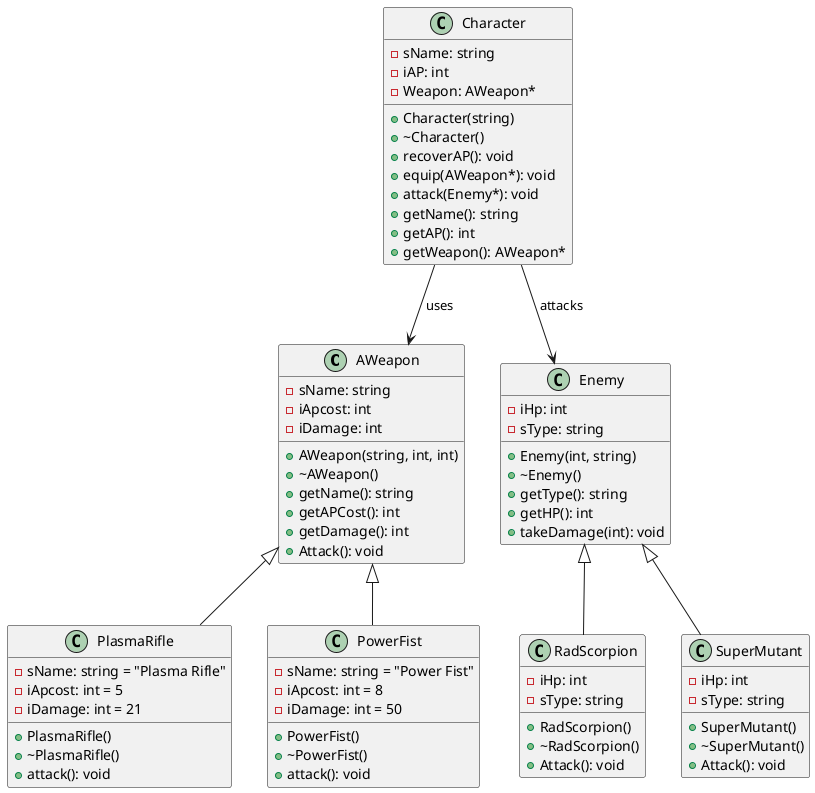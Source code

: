 @startuml Module 3 ex 1
class AWeapon {
  - sName: string
  - iApcost: int
  - iDamage: int
  + AWeapon(string, int, int)
  + ~AWeapon()
  + getName(): string
  + getAPCost(): int
  + getDamage(): int
  + Attack(): void
}

class Character {
  - sName: string
  - iAP: int
  - Weapon: AWeapon*
  + Character(string)
  + ~Character()
  + recoverAP(): void
  + equip(AWeapon*): void
  + attack(Enemy*): void
  + getName(): string
  + getAP(): int
  + getWeapon(): AWeapon*
}

class Enemy {
  - iHp: int
  - sType: string
  + Enemy(int, string)
  + ~Enemy()
  + getType(): string
  + getHP(): int
  + takeDamage(int): void
}

class PlasmaRifle {
  - sName: string = "Plasma Rifle"
  - iApcost: int = 5
  - iDamage: int = 21
  + PlasmaRifle()
  + ~PlasmaRifle()
  + attack(): void
}

class PowerFist {
  - sName: string = "Power Fist"
  - iApcost: int = 8
  - iDamage: int = 50
  + PowerFist()
  + ~PowerFist()
  + attack(): void
}

class RadScorpion {
  - iHp: int
  - sType: string
  + RadScorpion()
  + ~RadScorpion()
  + Attack(): void
}

class SuperMutant {
  - iHp: int
  - sType: string
  + SuperMutant()
  + ~SuperMutant()
  + Attack(): void
}
Character --> AWeapon : uses
Character --> Enemy : attacks
AWeapon <|-- PlasmaRifle
AWeapon <|-- PowerFist
Enemy <|-- RadScorpion
Enemy <|-- SuperMutant



@enduml
